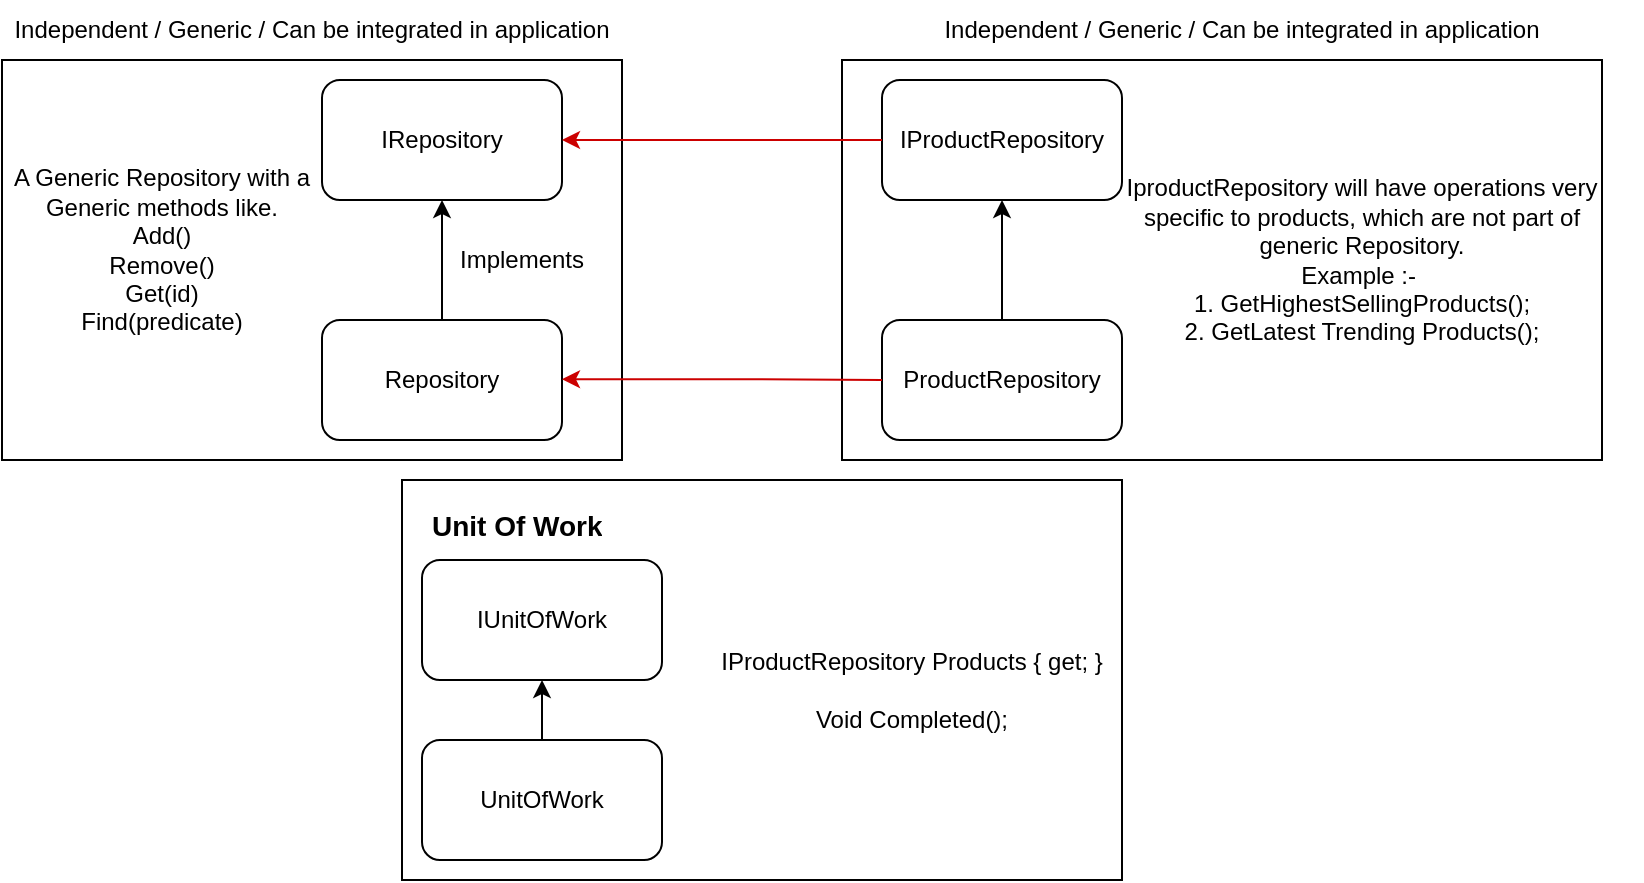 <mxfile version="21.1.4" type="github">
  <diagram id="R2lEEEUBdFMjLlhIrx00" name="Page-1">
    <mxGraphModel dx="1195" dy="640" grid="1" gridSize="10" guides="1" tooltips="1" connect="1" arrows="1" fold="1" page="1" pageScale="1" pageWidth="850" pageHeight="1100" math="0" shadow="0" extFonts="Permanent Marker^https://fonts.googleapis.com/css?family=Permanent+Marker">
      <root>
        <mxCell id="0" />
        <mxCell id="1" parent="0" />
        <mxCell id="4a_zi_0uyZUZ_cBFXW4K-12" value="Independent / Generic / Can be integrated in application" style="text;html=1;strokeColor=none;fillColor=none;align=center;verticalAlign=middle;whiteSpace=wrap;rounded=0;" vertex="1" parent="1">
          <mxGeometry x="130" y="50" width="310" height="30" as="geometry" />
        </mxCell>
        <mxCell id="4a_zi_0uyZUZ_cBFXW4K-14" value="" style="rounded=0;whiteSpace=wrap;html=1;" vertex="1" parent="1">
          <mxGeometry x="130" y="80" width="310" height="200" as="geometry" />
        </mxCell>
        <mxCell id="4a_zi_0uyZUZ_cBFXW4K-25" value="A Generic Repository with a Generic methods like.&lt;br&gt;Add()&lt;br&gt;Remove()&lt;br&gt;Get(id)&lt;br&gt;Find(predicate)" style="text;html=1;strokeColor=none;fillColor=none;align=center;verticalAlign=middle;whiteSpace=wrap;rounded=0;" vertex="1" parent="1">
          <mxGeometry x="130" y="130" width="160" height="90" as="geometry" />
        </mxCell>
        <mxCell id="4a_zi_0uyZUZ_cBFXW4K-33" value="IRepository" style="rounded=1;whiteSpace=wrap;html=1;" vertex="1" parent="1">
          <mxGeometry x="290" y="90" width="120" height="60" as="geometry" />
        </mxCell>
        <mxCell id="4a_zi_0uyZUZ_cBFXW4K-34" value="Repository" style="rounded=1;whiteSpace=wrap;html=1;" vertex="1" parent="1">
          <mxGeometry x="290" y="210" width="120" height="60" as="geometry" />
        </mxCell>
        <mxCell id="4a_zi_0uyZUZ_cBFXW4K-35" value="" style="endArrow=classic;html=1;rounded=0;entryX=0.5;entryY=1;entryDx=0;entryDy=0;" edge="1" parent="1" target="4a_zi_0uyZUZ_cBFXW4K-33">
          <mxGeometry width="50" height="50" relative="1" as="geometry">
            <mxPoint x="350" y="210" as="sourcePoint" />
            <mxPoint x="400" y="200" as="targetPoint" />
          </mxGeometry>
        </mxCell>
        <mxCell id="4a_zi_0uyZUZ_cBFXW4K-36" value="Implements" style="text;html=1;strokeColor=none;fillColor=none;align=center;verticalAlign=middle;whiteSpace=wrap;rounded=0;" vertex="1" parent="1">
          <mxGeometry x="360" y="165" width="60" height="30" as="geometry" />
        </mxCell>
        <mxCell id="4a_zi_0uyZUZ_cBFXW4K-37" value="Independent / Generic / Can be integrated in application" style="text;html=1;strokeColor=none;fillColor=none;align=center;verticalAlign=middle;whiteSpace=wrap;rounded=0;" vertex="1" parent="1">
          <mxGeometry x="550" y="50" width="400" height="30" as="geometry" />
        </mxCell>
        <mxCell id="4a_zi_0uyZUZ_cBFXW4K-38" value="" style="rounded=0;whiteSpace=wrap;html=1;" vertex="1" parent="1">
          <mxGeometry x="550" y="80" width="380" height="200" as="geometry" />
        </mxCell>
        <mxCell id="4a_zi_0uyZUZ_cBFXW4K-40" value="IProductRepository" style="rounded=1;whiteSpace=wrap;html=1;" vertex="1" parent="1">
          <mxGeometry x="570" y="90" width="120" height="60" as="geometry" />
        </mxCell>
        <mxCell id="4a_zi_0uyZUZ_cBFXW4K-41" value="ProductRepository" style="rounded=1;whiteSpace=wrap;html=1;" vertex="1" parent="1">
          <mxGeometry x="570" y="210" width="120" height="60" as="geometry" />
        </mxCell>
        <mxCell id="4a_zi_0uyZUZ_cBFXW4K-42" value="" style="endArrow=classic;html=1;rounded=0;entryX=0.5;entryY=1;entryDx=0;entryDy=0;exitX=0.5;exitY=0;exitDx=0;exitDy=0;" edge="1" parent="1" target="4a_zi_0uyZUZ_cBFXW4K-40" source="4a_zi_0uyZUZ_cBFXW4K-41">
          <mxGeometry width="50" height="50" relative="1" as="geometry">
            <mxPoint x="650" y="210" as="sourcePoint" />
            <mxPoint x="700" y="200" as="targetPoint" />
          </mxGeometry>
        </mxCell>
        <mxCell id="4a_zi_0uyZUZ_cBFXW4K-44" value="" style="endArrow=classic;html=1;rounded=0;exitX=0;exitY=0.5;exitDx=0;exitDy=0;entryX=1;entryY=0.5;entryDx=0;entryDy=0;fillColor=#a20025;strokeColor=#CC0000;" edge="1" parent="1" source="4a_zi_0uyZUZ_cBFXW4K-40" target="4a_zi_0uyZUZ_cBFXW4K-33">
          <mxGeometry width="50" height="50" relative="1" as="geometry">
            <mxPoint x="550" y="150" as="sourcePoint" />
            <mxPoint x="590" y="90" as="targetPoint" />
            <Array as="points">
              <mxPoint x="500" y="120" />
            </Array>
          </mxGeometry>
        </mxCell>
        <mxCell id="4a_zi_0uyZUZ_cBFXW4K-45" value="" style="endArrow=classic;html=1;rounded=0;entryX=1;entryY=0.5;entryDx=0;entryDy=0;fillColor=#a20025;strokeColor=#CC0000;" edge="1" parent="1">
          <mxGeometry width="50" height="50" relative="1" as="geometry">
            <mxPoint x="570" y="240" as="sourcePoint" />
            <mxPoint x="410" y="239.58" as="targetPoint" />
            <Array as="points">
              <mxPoint x="500" y="239.58" />
            </Array>
          </mxGeometry>
        </mxCell>
        <mxCell id="4a_zi_0uyZUZ_cBFXW4K-46" value="IproductRepository will have operations very specific to products, which are not part of generic Repository.&lt;br&gt;Example :-&amp;nbsp;&lt;br&gt;1. GetHighestSellingProducts();&lt;br&gt;2. GetLatest Trending Products();" style="text;html=1;strokeColor=none;fillColor=none;align=center;verticalAlign=middle;whiteSpace=wrap;rounded=0;" vertex="1" parent="1">
          <mxGeometry x="690" y="95" width="240" height="170" as="geometry" />
        </mxCell>
        <mxCell id="4a_zi_0uyZUZ_cBFXW4K-47" value="" style="rounded=0;whiteSpace=wrap;html=1;" vertex="1" parent="1">
          <mxGeometry x="330" y="290" width="360" height="200" as="geometry" />
        </mxCell>
        <mxCell id="4a_zi_0uyZUZ_cBFXW4K-48" value="&lt;h1&gt;&lt;font style=&quot;font-size: 14px;&quot;&gt;Unit Of Work&lt;/font&gt;&lt;/h1&gt;" style="text;html=1;strokeColor=none;fillColor=none;spacing=5;spacingTop=-20;whiteSpace=wrap;overflow=hidden;rounded=0;" vertex="1" parent="1">
          <mxGeometry x="340" y="290" width="100" height="30" as="geometry" />
        </mxCell>
        <mxCell id="4a_zi_0uyZUZ_cBFXW4K-49" value="IUnitOfWork" style="rounded=1;whiteSpace=wrap;html=1;" vertex="1" parent="1">
          <mxGeometry x="340" y="330" width="120" height="60" as="geometry" />
        </mxCell>
        <mxCell id="4a_zi_0uyZUZ_cBFXW4K-50" value="UnitOfWork" style="rounded=1;whiteSpace=wrap;html=1;" vertex="1" parent="1">
          <mxGeometry x="340" y="420" width="120" height="60" as="geometry" />
        </mxCell>
        <mxCell id="4a_zi_0uyZUZ_cBFXW4K-51" value="" style="endArrow=classic;html=1;rounded=0;entryX=0.5;entryY=1;entryDx=0;entryDy=0;exitX=0.5;exitY=0;exitDx=0;exitDy=0;" edge="1" parent="1" source="4a_zi_0uyZUZ_cBFXW4K-50" target="4a_zi_0uyZUZ_cBFXW4K-49">
          <mxGeometry width="50" height="50" relative="1" as="geometry">
            <mxPoint x="425" y="500" as="sourcePoint" />
            <mxPoint x="425" y="400" as="targetPoint" />
          </mxGeometry>
        </mxCell>
        <mxCell id="4a_zi_0uyZUZ_cBFXW4K-52" value="IProductRepository Products { get; }&lt;br&gt;&lt;br&gt;Void Completed();" style="text;html=1;strokeColor=none;fillColor=none;align=center;verticalAlign=middle;whiteSpace=wrap;rounded=0;" vertex="1" parent="1">
          <mxGeometry x="475" y="350" width="220" height="90" as="geometry" />
        </mxCell>
      </root>
    </mxGraphModel>
  </diagram>
</mxfile>
